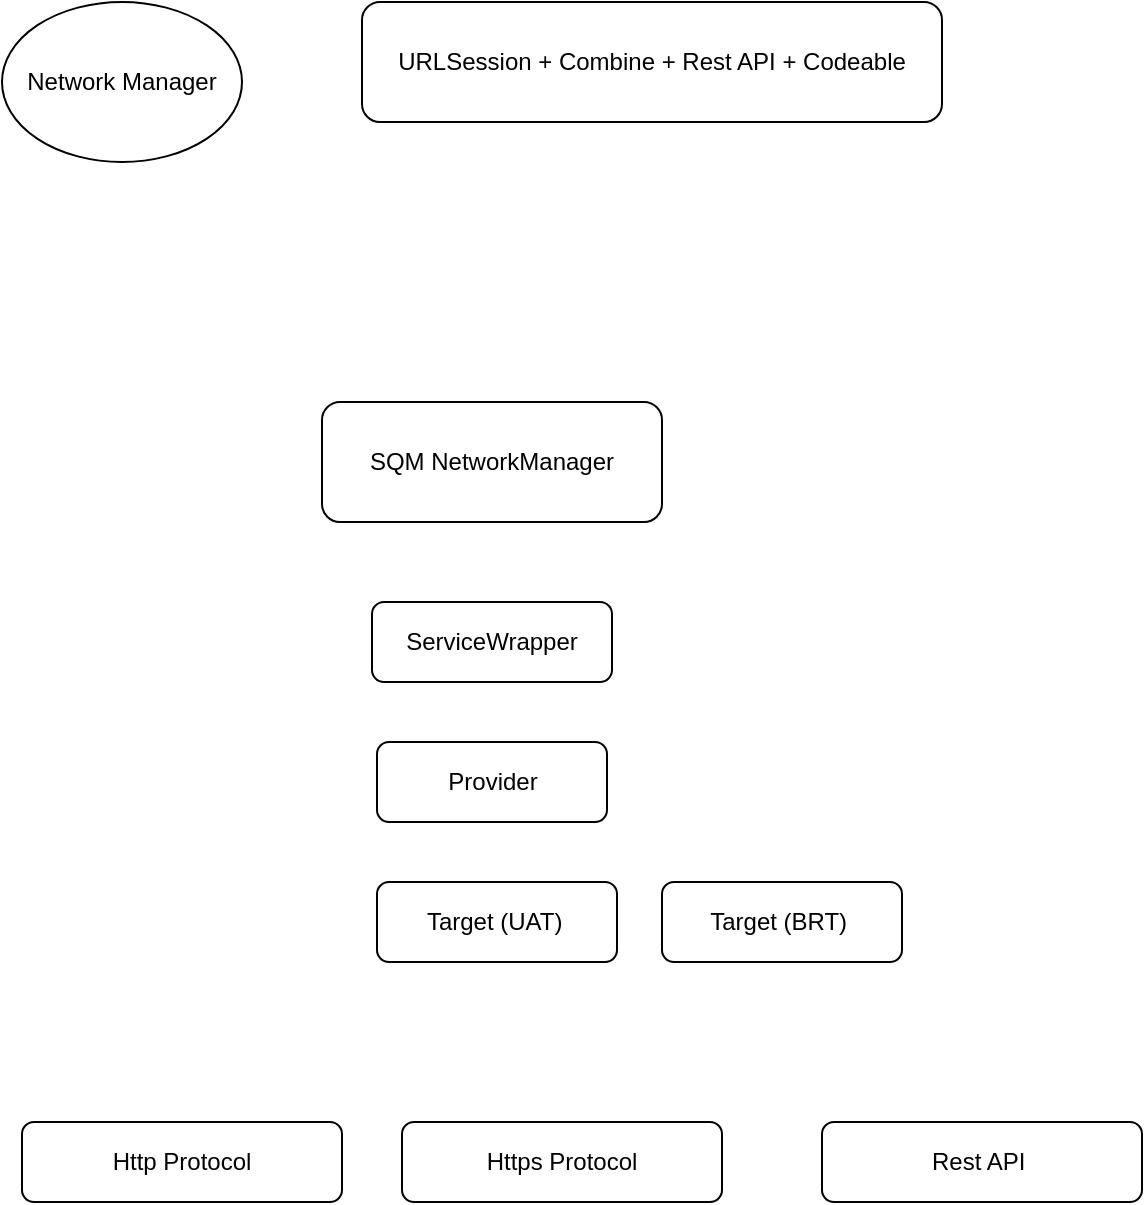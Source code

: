 <mxfile version="19.0.3" type="device"><diagram id="C5RBs43oDa-KdzZeNtuy" name="Page-1"><mxGraphModel dx="781" dy="584" grid="1" gridSize="10" guides="1" tooltips="1" connect="1" arrows="1" fold="1" page="1" pageScale="1" pageWidth="827" pageHeight="1169" math="0" shadow="0"><root><mxCell id="WIyWlLk6GJQsqaUBKTNV-0"/><mxCell id="WIyWlLk6GJQsqaUBKTNV-1" parent="WIyWlLk6GJQsqaUBKTNV-0"/><mxCell id="6YLwFz_wtDJMsEzHrnOL-0" value="Network Manager" style="ellipse;whiteSpace=wrap;html=1;" vertex="1" parent="WIyWlLk6GJQsqaUBKTNV-1"><mxGeometry x="160" y="300" width="120" height="80" as="geometry"/></mxCell><mxCell id="6YLwFz_wtDJMsEzHrnOL-1" value="URLSession + Combine + Rest API + Codeable" style="rounded=1;whiteSpace=wrap;html=1;" vertex="1" parent="WIyWlLk6GJQsqaUBKTNV-1"><mxGeometry x="340" y="300" width="290" height="60" as="geometry"/></mxCell><mxCell id="6YLwFz_wtDJMsEzHrnOL-2" value="SQM NetworkManager" style="rounded=1;whiteSpace=wrap;html=1;" vertex="1" parent="WIyWlLk6GJQsqaUBKTNV-1"><mxGeometry x="320" y="500" width="170" height="60" as="geometry"/></mxCell><mxCell id="6YLwFz_wtDJMsEzHrnOL-3" value="Target (UAT)&amp;nbsp;" style="rounded=1;whiteSpace=wrap;html=1;" vertex="1" parent="WIyWlLk6GJQsqaUBKTNV-1"><mxGeometry x="347.5" y="740" width="120" height="40" as="geometry"/></mxCell><mxCell id="6YLwFz_wtDJMsEzHrnOL-4" value="ServiceWrapper" style="rounded=1;whiteSpace=wrap;html=1;" vertex="1" parent="WIyWlLk6GJQsqaUBKTNV-1"><mxGeometry x="345" y="600" width="120" height="40" as="geometry"/></mxCell><mxCell id="6YLwFz_wtDJMsEzHrnOL-6" value="Http Protocol" style="rounded=1;whiteSpace=wrap;html=1;" vertex="1" parent="WIyWlLk6GJQsqaUBKTNV-1"><mxGeometry x="170" y="860" width="160" height="40" as="geometry"/></mxCell><mxCell id="6YLwFz_wtDJMsEzHrnOL-7" value="Https Protocol" style="rounded=1;whiteSpace=wrap;html=1;" vertex="1" parent="WIyWlLk6GJQsqaUBKTNV-1"><mxGeometry x="360" y="860" width="160" height="40" as="geometry"/></mxCell><mxCell id="6YLwFz_wtDJMsEzHrnOL-8" value="Rest API&amp;nbsp;" style="rounded=1;whiteSpace=wrap;html=1;" vertex="1" parent="WIyWlLk6GJQsqaUBKTNV-1"><mxGeometry x="570" y="860" width="160" height="40" as="geometry"/></mxCell><mxCell id="6YLwFz_wtDJMsEzHrnOL-9" value="Provider" style="rounded=1;whiteSpace=wrap;html=1;" vertex="1" parent="WIyWlLk6GJQsqaUBKTNV-1"><mxGeometry x="347.5" y="670" width="115" height="40" as="geometry"/></mxCell><mxCell id="6YLwFz_wtDJMsEzHrnOL-10" value="Target (BRT)&amp;nbsp;" style="rounded=1;whiteSpace=wrap;html=1;" vertex="1" parent="WIyWlLk6GJQsqaUBKTNV-1"><mxGeometry x="490" y="740" width="120" height="40" as="geometry"/></mxCell></root></mxGraphModel></diagram></mxfile>